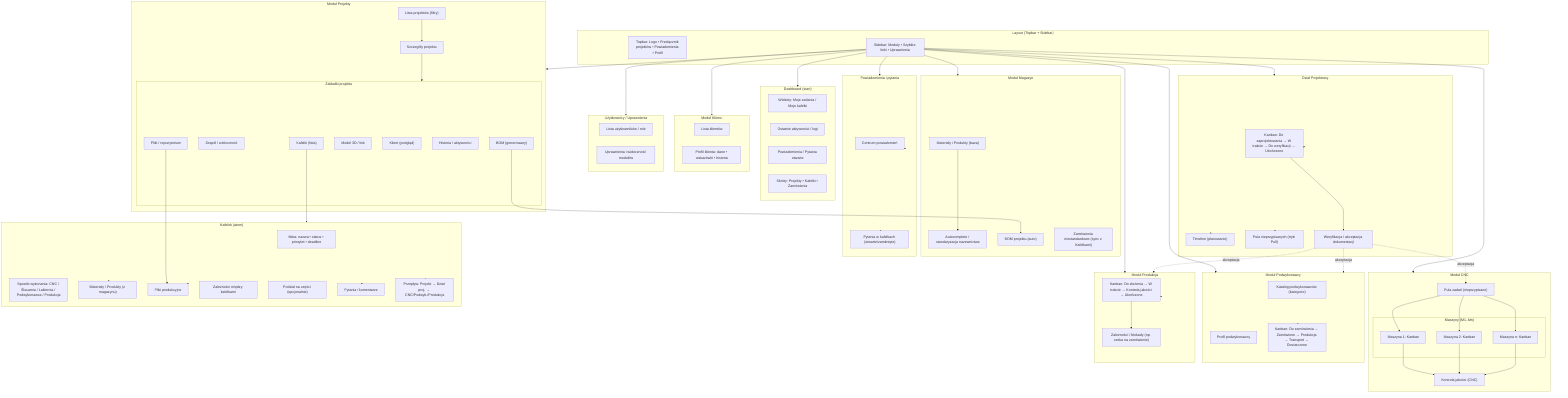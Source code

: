 graph TD
  %% Layout
  subgraph LAYOUT["Layout (Topbar + Sidebar)"]
    TOPBAR["Topbar: Logo • Przełącznik projektów • Powiadomienia • Profil"]
    SIDEBAR["Sidebar: Moduły • Szybkie linki • Uprawnienia"]
  end

  %% Dashboard
  subgraph DASH["Dashboard (start)"]
    D1["Widżety: Moje zadania / Moje kafelki"]
    D2["Ostatnie aktywności / logi"]
    D3["Powiadomienia / Pytania otwarte"]
    D4["Skróty: Projekty • Kafelki • Zamówienia"]
  end

  %% Projekty
  subgraph PROJ["Moduł Projekty"]
    P_LIST["Lista projektów (filtry)"]
    P_VIEW["Szczegóły projektu"]
    subgraph P_TABS["Zakładki projektu"]
      P_KAF["Kafelki (lista)"]
      P_TEAM["Zespół / widoczność"]
      P_FILES["Pliki / repozytorium"]
      P_3D["Model 3D / link"]
      P_CLIENT["Klient (podgląd)"]
      P_LOG["Historia / aktywności"]
      P_BOM["BOM (generowany)"]
    end
  end

  %% Klienci
  subgraph CLI["Moduł Klienci"]
    C_LIST["Lista klientów"]
    C_VIEW["Profil klienta: dane • wskazówki • historia"]
  end

  %% Dział Projektowy
  subgraph DESIGN["Dział Projektowy"]
    DP_KAN["Kanban: Do zaprojektowania → W trakcie → Do weryfikacji → Ukończone"]
    DP_TIM["Timeline (planowanie)"]
    DP_PULL["Pula nieprzypisanych (tryb Pull)"]
    DP_QA["Weryfikacja / akceptacja dokumentacji"]
  end

  %% CNC
  subgraph CNC["Moduł CNC"]
    CNC_POOL["Pula zadań (nieprzypisane)"]
    subgraph CNC_MACH["Maszyny (M1..Mn)"]
      M1["Maszyna 1: Kanban"]
      M2["Maszyna 2: Kanban"]
      Mx["Maszyna n: Kanban"]
    end
    CNC_QC["Kontrola jakości (CNC)"]
  end

  %% Podwykonawcy
  subgraph SUB["Moduł Podwykonawcy"]
    S_CAT["Katalog podwykonawców (kategorie)"]
    S_VIEW["Profil podwykonawcy"]
    S_KAN["Kanban: Do zamówienia → Zamówione → Produkcja → Transport → Dostarczone"]
  end

  %% Produkcja
  subgraph PROD["Moduł Produkcja"]
    PR_KAN["Kanban: Do złożenia → W trakcie → Kontrola jakości → Ukończone"]
    PR_DEP["Zależności / blokady (np. czeka na zamówienie)"]
  end

  %% Magazyn
  subgraph WH["Moduł Magazyn"]
    WH_LIST["Materiały i Produkty (baza)"]
    WH_AUTO["Autocomplete / standaryzacja nazewnictwa"]
    WH_BOM["BOM projektu (auto)"]
    WH_ORD["Zamówienia niestandardowe (sync z Kafelkami)"]
  end

  %% Użytkownicy i powiadomienia
  subgraph USER["Użytkownicy / Uprawnienia"]
    U_LIST["Lista użytkowników / role"]
    U_PERM["Uprawnienia i widoczność modułów"]
  end

  subgraph NOTIF["Powiadomienia i pytania"]
    N_CENTER["Centrum powiadomień"]
    N_QA["Pytania w kafelkach (otwarte/zamknięte)"]
  end

  %% Kafelek - atom
  subgraph TILE["Kafelek (atom)"]
    T_META["Meta: nazwa • status • priorytet • deadline"]
    T_WAY["Sposób wykonania: CNC / Ślusarnia / Lakiernia / Podwykonawca / Produkcja"]
    T_MATS["Materiały / Produkty (z magazynu)"]
    T_FILES["Pliki produkcyjne"]
    T_DEP["Zależności między kafelkami"]
    T_SPLIT["Podział na części (opcjonalnie)"]
    T_Q["Pytania / komentarze"]
    T_FLOW["Przepływ: Projekt → Dział proj. → CNC/Podwyk./Produkcja"]
  end

  %% Nawigacja
  SIDEBAR --> DASH
  SIDEBAR --> PROJ
  SIDEBAR --> CLI
  SIDEBAR --> DESIGN
  SIDEBAR --> CNC
  SIDEBAR --> SUB
  SIDEBAR --> PROD
  SIDEBAR --> WH
  SIDEBAR --> USER
  SIDEBAR --> NOTIF

  P_LIST --> P_VIEW
  P_VIEW --> P_TABS
  P_KAF --> TILE
  P_FILES --> T_FILES
  P_BOM --> WH_BOM

  DESIGN --> DP_KAN
  DESIGN --> DP_TIM
  DESIGN --> DP_PULL
  DP_KAN --> DP_QA
  DP_QA -.akceptacja.-> CNC_POOL
  DP_QA -.akceptacja.-> SUB
  DP_QA -.akceptacja.-> PROD

  CNC_POOL --> M1
  CNC_POOL --> M2
  CNC_POOL --> Mx
  M1 --> CNC_QC
  M2 --> CNC_QC
  Mx --> CNC_QC

  SUB --> S_KAN
  PROD --> PR_KAN
  PR_KAN --> PR_DEP

  WH_LIST --> WH_AUTO
  TILE --> T_MATS
  TILE --> T_FILES
  TILE --> T_Q
  TILE --> T_FLOW
  NOTIF --> N_CENTER
  NOTIF --> N_QA